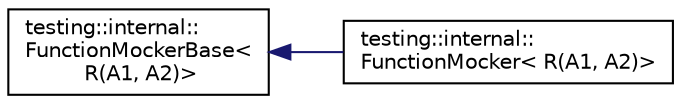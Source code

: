 digraph "Graphical Class Hierarchy"
{
  edge [fontname="Helvetica",fontsize="10",labelfontname="Helvetica",labelfontsize="10"];
  node [fontname="Helvetica",fontsize="10",shape=record];
  rankdir="LR";
  Node0 [label="testing::internal::\lFunctionMockerBase\<\l R(A1, A2)\>",height=0.2,width=0.4,color="black", fillcolor="white", style="filled",URL="$classtesting_1_1internal_1_1FunctionMockerBase.html"];
  Node0 -> Node1 [dir="back",color="midnightblue",fontsize="10",style="solid",fontname="Helvetica"];
  Node1 [label="testing::internal::\lFunctionMocker\< R(A1, A2)\>",height=0.2,width=0.4,color="black", fillcolor="white", style="filled",URL="$classtesting_1_1internal_1_1FunctionMocker_3_01R_07A1_00_01A2_08_4.html"];
}
